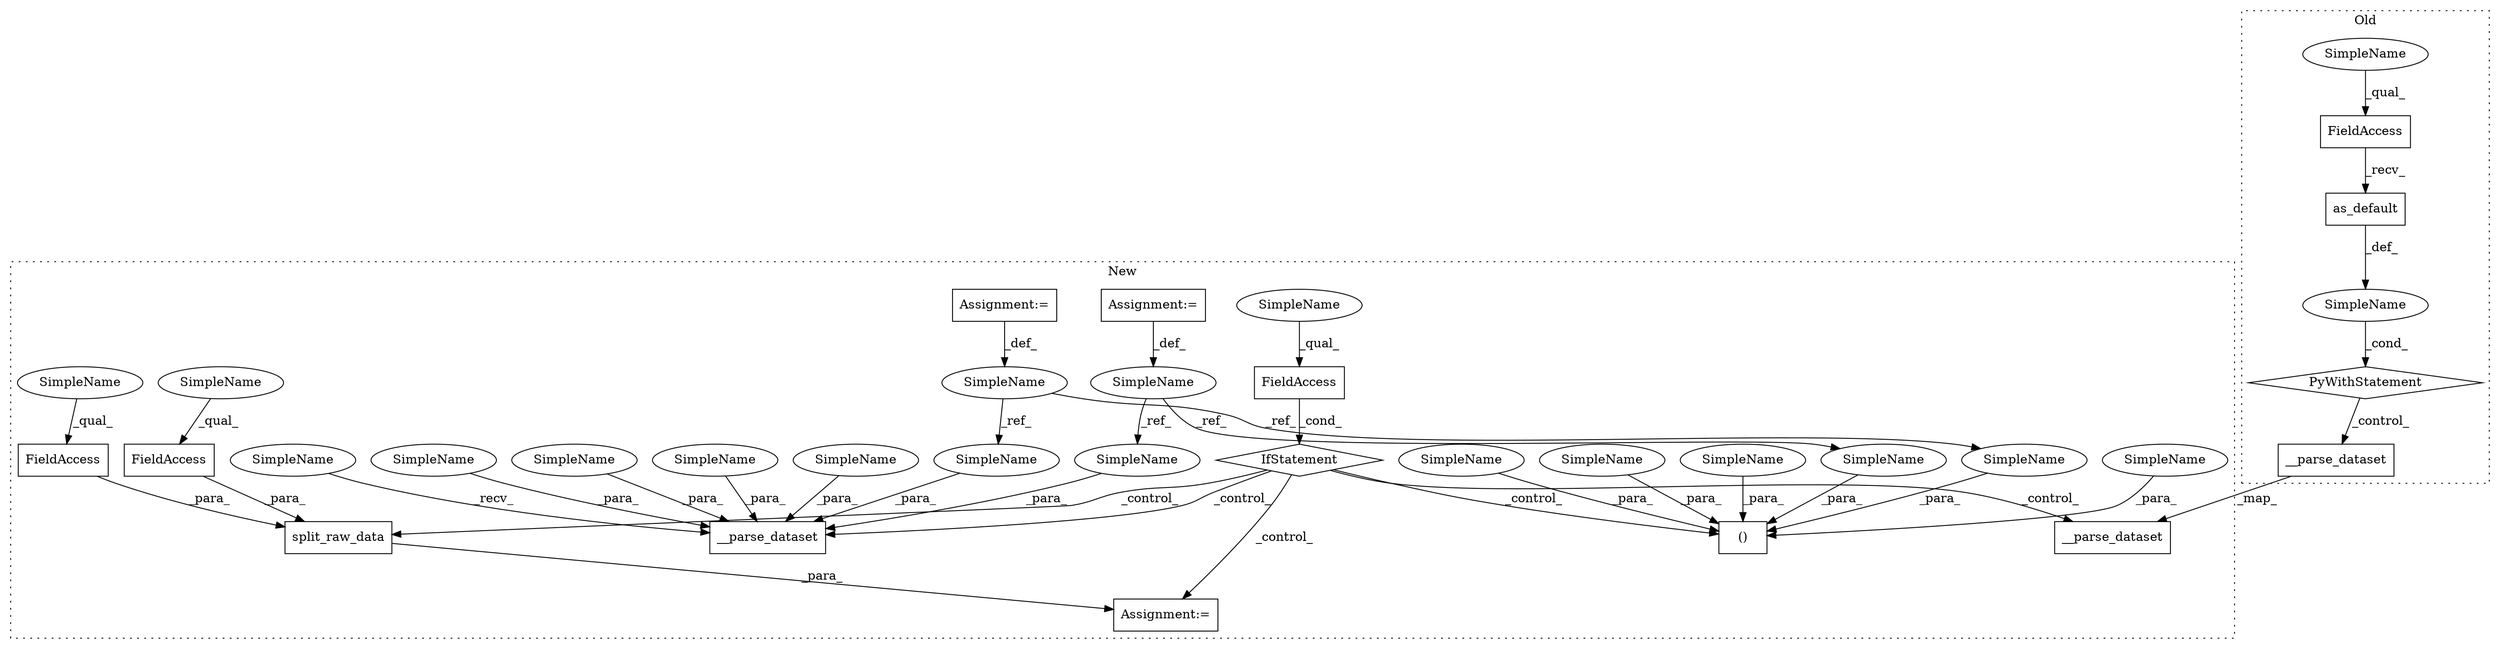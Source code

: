 digraph G {
subgraph cluster0 {
1 [label="as_default" a="32" s="41993" l="12" shape="box"];
6 [label="FieldAccess" a="22" s="41980" l="12" shape="box"];
8 [label="PyWithStatement" a="104" s="41970,42005" l="10,2" shape="diamond"];
14 [label="__parse_dataset" a="32" s="42020,42085" l="16,1" shape="box"];
16 [label="SimpleName" a="42" s="" l="" shape="ellipse"];
25 [label="SimpleName" a="42" s="41980" l="4" shape="ellipse"];
label = "Old";
style="dotted";
}
subgraph cluster1 {
2 [label="split_raw_data" a="32" s="42957,43045" l="15,1" shape="box"];
3 [label="FieldAccess" a="22" s="42779" l="21" shape="box"];
4 [label="()" a="106" s="42821" l="126" shape="box"];
5 [label="__parse_dataset" a="32" s="43061,43143" l="16,1" shape="box"];
7 [label="FieldAccess" a="22" s="43015" l="30" shape="box"];
9 [label="IfStatement" a="25" s="42775,42800" l="4,2" shape="diamond"];
10 [label="SimpleName" a="42" s="41517" l="8" shape="ellipse"];
11 [label="SimpleName" a="42" s="41478" l="7" shape="ellipse"];
12 [label="Assignment:=" a="7" s="41517" l="8" shape="box"];
13 [label="Assignment:=" a="7" s="41478" l="7" shape="box"];
15 [label="__parse_dataset" a="32" s="43347,43412" l="16,1" shape="box"];
17 [label="FieldAccess" a="22" s="42991" l="23" shape="box"];
18 [label="Assignment:=" a="7" s="42947" l="2" shape="box"];
19 [label="SimpleName" a="42" s="43090" l="12" shape="ellipse"];
20 [label="SimpleName" a="42" s="42846" l="12" shape="ellipse"];
21 [label="SimpleName" a="42" s="43136" l="7" shape="ellipse"];
22 [label="SimpleName" a="42" s="42940" l="7" shape="ellipse"];
23 [label="SimpleName" a="42" s="42895" l="11" shape="ellipse"];
24 [label="SimpleName" a="42" s="43115" l="11" shape="ellipse"];
26 [label="SimpleName" a="42" s="43127" l="8" shape="ellipse"];
27 [label="SimpleName" a="42" s="42919" l="8" shape="ellipse"];
28 [label="SimpleName" a="42" s="42821" l="12" shape="ellipse"];
29 [label="SimpleName" a="42" s="43077" l="12" shape="ellipse"];
30 [label="SimpleName" a="42" s="43103" l="11" shape="ellipse"];
31 [label="SimpleName" a="42" s="42871" l="11" shape="ellipse"];
32 [label="SimpleName" a="42" s="42991" l="4" shape="ellipse"];
33 [label="SimpleName" a="42" s="42779" l="4" shape="ellipse"];
34 [label="SimpleName" a="42" s="43015" l="4" shape="ellipse"];
35 [label="SimpleName" a="42" s="43056" l="4" shape="ellipse"];
label = "New";
style="dotted";
}
1 -> 16 [label="_def_"];
2 -> 18 [label="_para_"];
3 -> 9 [label="_cond_"];
6 -> 1 [label="_recv_"];
7 -> 2 [label="_para_"];
8 -> 14 [label="_control_"];
9 -> 18 [label="_control_"];
9 -> 15 [label="_control_"];
9 -> 5 [label="_control_"];
9 -> 4 [label="_control_"];
9 -> 2 [label="_control_"];
10 -> 26 [label="_ref_"];
10 -> 27 [label="_ref_"];
11 -> 22 [label="_ref_"];
11 -> 21 [label="_ref_"];
12 -> 10 [label="_def_"];
13 -> 11 [label="_def_"];
14 -> 15 [label="_map_"];
16 -> 8 [label="_cond_"];
17 -> 2 [label="_para_"];
19 -> 5 [label="_para_"];
20 -> 4 [label="_para_"];
21 -> 5 [label="_para_"];
22 -> 4 [label="_para_"];
23 -> 4 [label="_para_"];
24 -> 5 [label="_para_"];
25 -> 6 [label="_qual_"];
26 -> 5 [label="_para_"];
27 -> 4 [label="_para_"];
28 -> 4 [label="_para_"];
29 -> 5 [label="_para_"];
30 -> 5 [label="_para_"];
31 -> 4 [label="_para_"];
32 -> 17 [label="_qual_"];
33 -> 3 [label="_qual_"];
34 -> 7 [label="_qual_"];
35 -> 5 [label="_recv_"];
}
